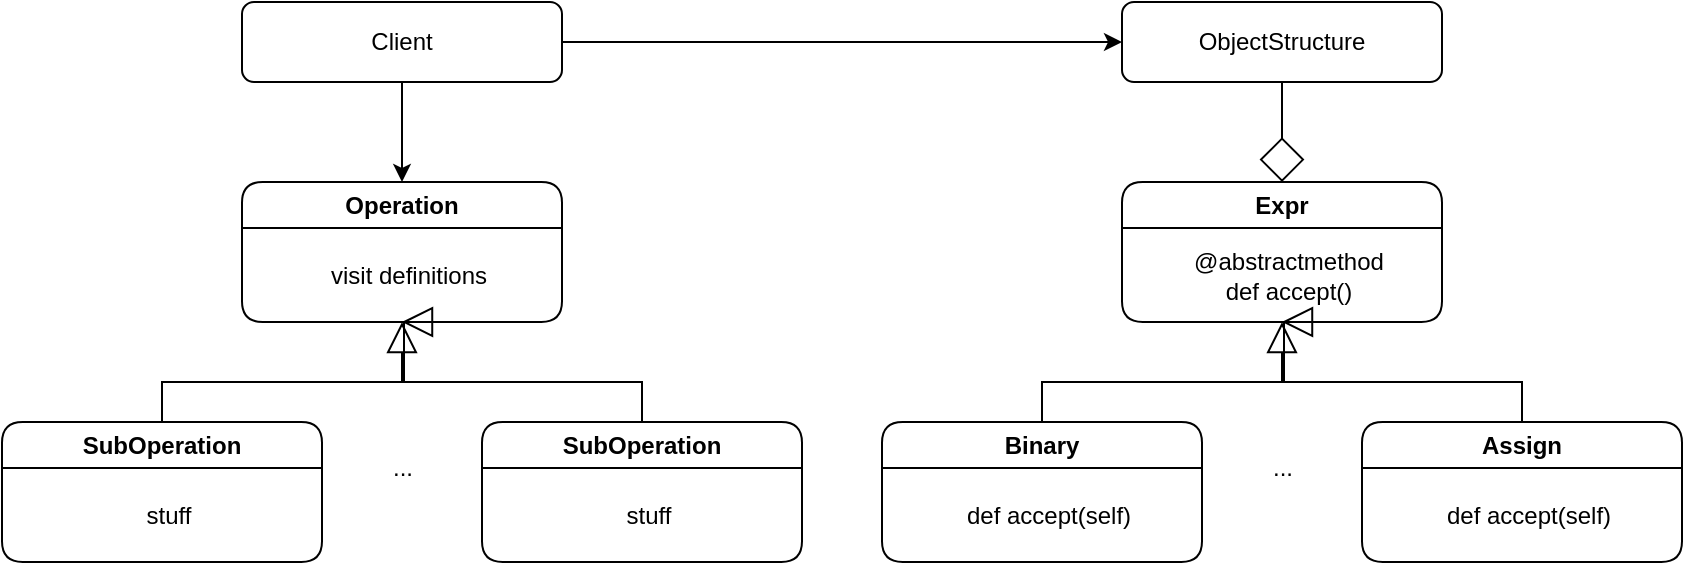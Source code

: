 <mxfile version="23.1.6" type="device">
  <diagram name="Page-1" id="TDJ_2CpUL4GPjPtg8lUk">
    <mxGraphModel dx="1927" dy="577" grid="1" gridSize="10" guides="1" tooltips="1" connect="1" arrows="1" fold="1" page="1" pageScale="1" pageWidth="850" pageHeight="1100" math="0" shadow="0">
      <root>
        <mxCell id="0" />
        <mxCell id="1" parent="0" />
        <mxCell id="sQkoj2imqyASWS-TUqeU-3" style="edgeStyle=orthogonalEdgeStyle;rounded=0;orthogonalLoop=1;jettySize=auto;html=1;" edge="1" parent="1" source="sQkoj2imqyASWS-TUqeU-1" target="sQkoj2imqyASWS-TUqeU-2">
          <mxGeometry relative="1" as="geometry" />
        </mxCell>
        <mxCell id="sQkoj2imqyASWS-TUqeU-28" style="edgeStyle=orthogonalEdgeStyle;rounded=0;orthogonalLoop=1;jettySize=auto;html=1;entryX=0.5;entryY=0;entryDx=0;entryDy=0;" edge="1" parent="1" source="sQkoj2imqyASWS-TUqeU-1" target="sQkoj2imqyASWS-TUqeU-19">
          <mxGeometry relative="1" as="geometry" />
        </mxCell>
        <mxCell id="sQkoj2imqyASWS-TUqeU-1" value="Client" style="rounded=1;whiteSpace=wrap;html=1;" vertex="1" parent="1">
          <mxGeometry x="-40" y="120" width="160" height="40" as="geometry" />
        </mxCell>
        <mxCell id="sQkoj2imqyASWS-TUqeU-6" style="edgeStyle=orthogonalEdgeStyle;rounded=0;orthogonalLoop=1;jettySize=auto;html=1;entryX=0.5;entryY=0;entryDx=0;entryDy=0;endArrow=diamond;endFill=0;endSize=20;" edge="1" parent="1" source="sQkoj2imqyASWS-TUqeU-2" target="sQkoj2imqyASWS-TUqeU-4">
          <mxGeometry relative="1" as="geometry" />
        </mxCell>
        <mxCell id="sQkoj2imqyASWS-TUqeU-2" value="ObjectStructure" style="rounded=1;whiteSpace=wrap;html=1;" vertex="1" parent="1">
          <mxGeometry x="400" y="120" width="160" height="40" as="geometry" />
        </mxCell>
        <mxCell id="sQkoj2imqyASWS-TUqeU-4" value="Expr" style="swimlane;whiteSpace=wrap;html=1;rounded=1;" vertex="1" parent="1">
          <mxGeometry x="400" y="210" width="160" height="70" as="geometry" />
        </mxCell>
        <mxCell id="sQkoj2imqyASWS-TUqeU-5" value="@abstractmethod&lt;br&gt;def accept()" style="text;html=1;align=center;verticalAlign=middle;resizable=0;points=[];autosize=1;strokeColor=none;fillColor=none;" vertex="1" parent="sQkoj2imqyASWS-TUqeU-4">
          <mxGeometry x="23" y="27" width="120" height="40" as="geometry" />
        </mxCell>
        <mxCell id="sQkoj2imqyASWS-TUqeU-14" style="edgeStyle=orthogonalEdgeStyle;rounded=0;orthogonalLoop=1;jettySize=auto;html=1;endArrow=block;endFill=0;endSize=13;" edge="1" parent="1" source="sQkoj2imqyASWS-TUqeU-7" target="sQkoj2imqyASWS-TUqeU-4">
          <mxGeometry relative="1" as="geometry" />
        </mxCell>
        <mxCell id="sQkoj2imqyASWS-TUqeU-7" value="Binary" style="swimlane;whiteSpace=wrap;html=1;rounded=1;" vertex="1" parent="1">
          <mxGeometry x="280" y="330" width="160" height="70" as="geometry" />
        </mxCell>
        <mxCell id="sQkoj2imqyASWS-TUqeU-8" value="def accept(self)" style="text;html=1;align=center;verticalAlign=middle;resizable=0;points=[];autosize=1;strokeColor=none;fillColor=none;" vertex="1" parent="sQkoj2imqyASWS-TUqeU-7">
          <mxGeometry x="33" y="32" width="100" height="30" as="geometry" />
        </mxCell>
        <mxCell id="sQkoj2imqyASWS-TUqeU-15" style="edgeStyle=orthogonalEdgeStyle;rounded=0;orthogonalLoop=1;jettySize=auto;html=1;endArrow=block;endFill=0;endSize=13;" edge="1" parent="1" source="sQkoj2imqyASWS-TUqeU-9">
          <mxGeometry relative="1" as="geometry">
            <mxPoint x="480" y="280.0" as="targetPoint" />
            <Array as="points">
              <mxPoint x="600" y="310" />
              <mxPoint x="481" y="310" />
              <mxPoint x="481" y="280" />
            </Array>
          </mxGeometry>
        </mxCell>
        <mxCell id="sQkoj2imqyASWS-TUqeU-9" value="Assign" style="swimlane;whiteSpace=wrap;html=1;rounded=1;" vertex="1" parent="1">
          <mxGeometry x="520" y="330" width="160" height="70" as="geometry" />
        </mxCell>
        <mxCell id="sQkoj2imqyASWS-TUqeU-10" value="def accept(self)" style="text;html=1;align=center;verticalAlign=middle;resizable=0;points=[];autosize=1;strokeColor=none;fillColor=none;" vertex="1" parent="sQkoj2imqyASWS-TUqeU-9">
          <mxGeometry x="33" y="32" width="100" height="30" as="geometry" />
        </mxCell>
        <mxCell id="sQkoj2imqyASWS-TUqeU-12" value="..." style="text;html=1;align=center;verticalAlign=middle;resizable=0;points=[];autosize=1;strokeColor=none;fillColor=none;" vertex="1" parent="1">
          <mxGeometry x="465" y="338" width="30" height="30" as="geometry" />
        </mxCell>
        <mxCell id="sQkoj2imqyASWS-TUqeU-19" value="Operation" style="swimlane;whiteSpace=wrap;html=1;rounded=1;" vertex="1" parent="1">
          <mxGeometry x="-40" y="210" width="160" height="70" as="geometry" />
        </mxCell>
        <mxCell id="sQkoj2imqyASWS-TUqeU-20" value="visit definitions" style="text;html=1;align=center;verticalAlign=middle;resizable=0;points=[];autosize=1;strokeColor=none;fillColor=none;" vertex="1" parent="sQkoj2imqyASWS-TUqeU-19">
          <mxGeometry x="33" y="32" width="100" height="30" as="geometry" />
        </mxCell>
        <mxCell id="sQkoj2imqyASWS-TUqeU-21" style="edgeStyle=orthogonalEdgeStyle;rounded=0;orthogonalLoop=1;jettySize=auto;html=1;endArrow=block;endFill=0;endSize=13;" edge="1" parent="1" source="sQkoj2imqyASWS-TUqeU-22" target="sQkoj2imqyASWS-TUqeU-19">
          <mxGeometry relative="1" as="geometry" />
        </mxCell>
        <mxCell id="sQkoj2imqyASWS-TUqeU-22" value="SubOperation" style="swimlane;whiteSpace=wrap;html=1;rounded=1;" vertex="1" parent="1">
          <mxGeometry x="-160" y="330" width="160" height="70" as="geometry" />
        </mxCell>
        <mxCell id="sQkoj2imqyASWS-TUqeU-23" value="stuff" style="text;html=1;align=center;verticalAlign=middle;resizable=0;points=[];autosize=1;strokeColor=none;fillColor=none;" vertex="1" parent="sQkoj2imqyASWS-TUqeU-22">
          <mxGeometry x="58" y="32" width="50" height="30" as="geometry" />
        </mxCell>
        <mxCell id="sQkoj2imqyASWS-TUqeU-24" style="edgeStyle=orthogonalEdgeStyle;rounded=0;orthogonalLoop=1;jettySize=auto;html=1;endArrow=block;endFill=0;endSize=13;" edge="1" parent="1" source="sQkoj2imqyASWS-TUqeU-25">
          <mxGeometry relative="1" as="geometry">
            <mxPoint x="40" y="280.0" as="targetPoint" />
            <Array as="points">
              <mxPoint x="160" y="310" />
              <mxPoint x="41" y="310" />
              <mxPoint x="41" y="280" />
            </Array>
          </mxGeometry>
        </mxCell>
        <mxCell id="sQkoj2imqyASWS-TUqeU-25" value="SubOperation" style="swimlane;whiteSpace=wrap;html=1;rounded=1;" vertex="1" parent="1">
          <mxGeometry x="80" y="330" width="160" height="70" as="geometry" />
        </mxCell>
        <mxCell id="sQkoj2imqyASWS-TUqeU-26" value="stuff" style="text;html=1;align=center;verticalAlign=middle;resizable=0;points=[];autosize=1;strokeColor=none;fillColor=none;" vertex="1" parent="sQkoj2imqyASWS-TUqeU-25">
          <mxGeometry x="58" y="32" width="50" height="30" as="geometry" />
        </mxCell>
        <mxCell id="sQkoj2imqyASWS-TUqeU-27" value="..." style="text;html=1;align=center;verticalAlign=middle;resizable=0;points=[];autosize=1;strokeColor=none;fillColor=none;" vertex="1" parent="1">
          <mxGeometry x="25" y="338" width="30" height="30" as="geometry" />
        </mxCell>
      </root>
    </mxGraphModel>
  </diagram>
</mxfile>
